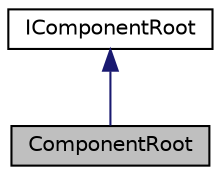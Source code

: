 digraph G
{
  edge [fontname="Helvetica",fontsize="10",labelfontname="Helvetica",labelfontsize="10"];
  node [fontname="Helvetica",fontsize="10",shape=record];
  Node1 [label="ComponentRoot",height=0.2,width=0.4,color="black", fillcolor="grey75", style="filled" fontcolor="black"];
  Node2 -> Node1 [dir=back,color="midnightblue",fontsize="10",style="solid",fontname="Helvetica"];
  Node2 [label="IComponentRoot",height=0.2,width=0.4,color="black", fillcolor="white", style="filled",URL="$interface_utopia_1_1_components_1_1_core_1_1_i_component_root.html"];
}
